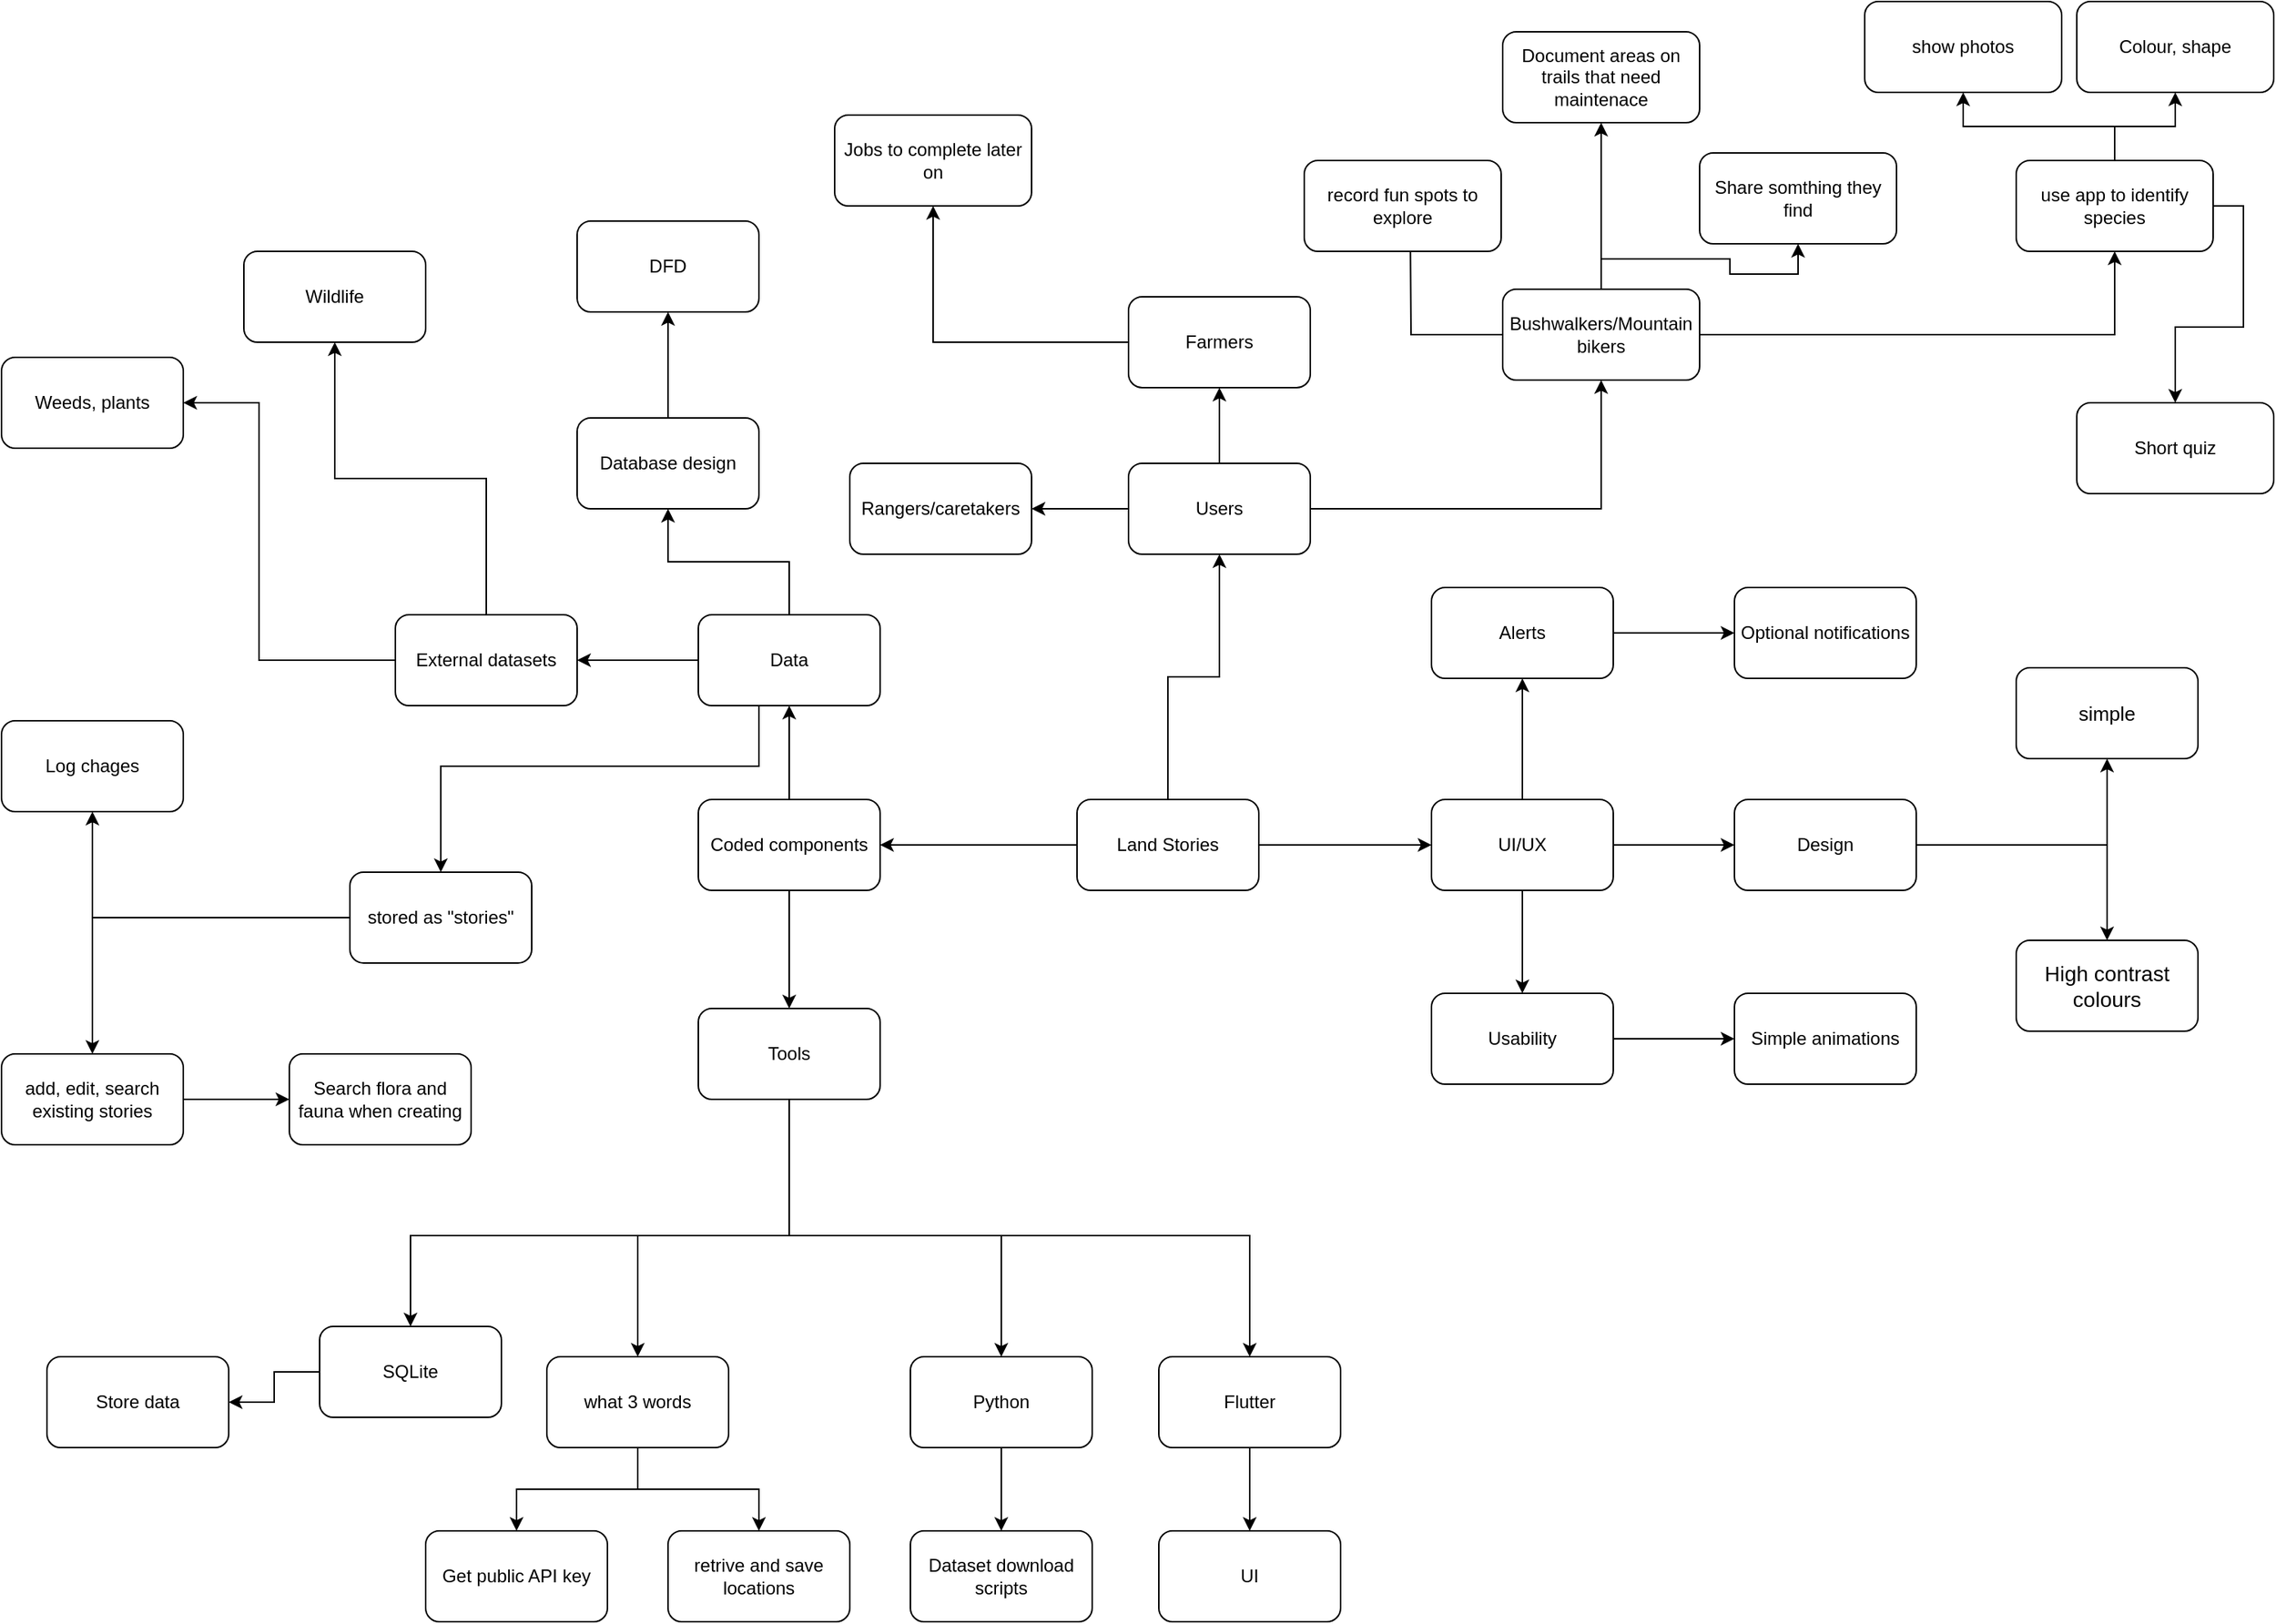 <mxfile version="13.0.3" type="device" pages="3"><diagram id="VdAE440v6fBw9fUiV-Kr" name="mind map"><mxGraphModel dx="786" dy="580" grid="1" gridSize="10" guides="1" tooltips="1" connect="1" arrows="1" fold="1" page="1" pageScale="1" pageWidth="1654" pageHeight="1169" math="0" shadow="0"><root><mxCell id="0"/><mxCell id="1" parent="0"/><mxCell id="ZliujLWq445G92sJrThK-5" style="edgeStyle=orthogonalEdgeStyle;rounded=0;orthogonalLoop=1;jettySize=auto;html=1;exitX=0;exitY=0.5;exitDx=0;exitDy=0;" parent="1" source="ZliujLWq445G92sJrThK-1" target="ZliujLWq445G92sJrThK-2" edge="1"><mxGeometry relative="1" as="geometry"/></mxCell><mxCell id="lyBX6QRQTbX3e-x0OYiJ-10" value="" style="edgeStyle=orthogonalEdgeStyle;rounded=0;orthogonalLoop=1;jettySize=auto;html=1;" parent="1" source="ZliujLWq445G92sJrThK-1" target="lyBX6QRQTbX3e-x0OYiJ-9" edge="1"><mxGeometry relative="1" as="geometry"/></mxCell><mxCell id="lyBX6QRQTbX3e-x0OYiJ-22" value="" style="edgeStyle=orthogonalEdgeStyle;rounded=0;orthogonalLoop=1;jettySize=auto;html=1;" parent="1" source="ZliujLWq445G92sJrThK-1" target="lyBX6QRQTbX3e-x0OYiJ-21" edge="1"><mxGeometry relative="1" as="geometry"/></mxCell><mxCell id="ZliujLWq445G92sJrThK-1" value="Land Stories" style="rounded=1;whiteSpace=wrap;html=1;" parent="1" vertex="1"><mxGeometry x="850" y="547" width="120" height="60" as="geometry"/></mxCell><mxCell id="lyBX6QRQTbX3e-x0OYiJ-24" value="" style="edgeStyle=orthogonalEdgeStyle;rounded=0;orthogonalLoop=1;jettySize=auto;html=1;" parent="1" source="lyBX6QRQTbX3e-x0OYiJ-21" target="lyBX6QRQTbX3e-x0OYiJ-23" edge="1"><mxGeometry relative="1" as="geometry"/></mxCell><mxCell id="-0OE6a7l4JmswZclEUaE-2" value="" style="edgeStyle=orthogonalEdgeStyle;rounded=0;orthogonalLoop=1;jettySize=auto;html=1;" parent="1" source="lyBX6QRQTbX3e-x0OYiJ-21" target="-0OE6a7l4JmswZclEUaE-1" edge="1"><mxGeometry relative="1" as="geometry"/></mxCell><mxCell id="MaMbhNZLcsr_kQO8wYuy-2" value="" style="edgeStyle=orthogonalEdgeStyle;rounded=0;orthogonalLoop=1;jettySize=auto;html=1;" parent="1" source="lyBX6QRQTbX3e-x0OYiJ-21" target="MaMbhNZLcsr_kQO8wYuy-1" edge="1"><mxGeometry relative="1" as="geometry"/></mxCell><mxCell id="lyBX6QRQTbX3e-x0OYiJ-21" value="UI/UX" style="rounded=1;whiteSpace=wrap;html=1;" parent="1" vertex="1"><mxGeometry x="1084" y="547" width="120" height="60" as="geometry"/></mxCell><mxCell id="W_c3aF4_JRdfaUFFTZ4p-11" value="" style="edgeStyle=orthogonalEdgeStyle;rounded=0;orthogonalLoop=1;jettySize=auto;html=1;" parent="1" source="MaMbhNZLcsr_kQO8wYuy-1" target="W_c3aF4_JRdfaUFFTZ4p-10" edge="1"><mxGeometry relative="1" as="geometry"/></mxCell><mxCell id="tJkLuZPGg0BD5pyh7iub-2" value="" style="edgeStyle=orthogonalEdgeStyle;rounded=0;orthogonalLoop=1;jettySize=auto;html=1;" edge="1" parent="1" source="MaMbhNZLcsr_kQO8wYuy-1" target="tJkLuZPGg0BD5pyh7iub-1"><mxGeometry relative="1" as="geometry"/></mxCell><mxCell id="MaMbhNZLcsr_kQO8wYuy-1" value="Design" style="rounded=1;whiteSpace=wrap;html=1;" parent="1" vertex="1"><mxGeometry x="1284" y="547" width="120" height="60" as="geometry"/></mxCell><mxCell id="tJkLuZPGg0BD5pyh7iub-1" value="High contrast colours" style="rounded=1;whiteSpace=wrap;html=1;fontSize=14;" vertex="1" parent="1"><mxGeometry x="1470" y="640" width="120" height="60" as="geometry"/></mxCell><mxCell id="W_c3aF4_JRdfaUFFTZ4p-10" value="simple" style="rounded=1;whiteSpace=wrap;html=1;fontSize=13;" parent="1" vertex="1"><mxGeometry x="1470" y="460" width="120" height="60" as="geometry"/></mxCell><mxCell id="-0OE6a7l4JmswZclEUaE-4" value="" style="edgeStyle=orthogonalEdgeStyle;rounded=0;orthogonalLoop=1;jettySize=auto;html=1;" parent="1" source="-0OE6a7l4JmswZclEUaE-1" target="-0OE6a7l4JmswZclEUaE-3" edge="1"><mxGeometry relative="1" as="geometry"/></mxCell><mxCell id="-0OE6a7l4JmswZclEUaE-1" value="Alerts" style="rounded=1;whiteSpace=wrap;html=1;" parent="1" vertex="1"><mxGeometry x="1084" y="407" width="120" height="60" as="geometry"/></mxCell><mxCell id="-0OE6a7l4JmswZclEUaE-3" value="Optional notifications" style="rounded=1;whiteSpace=wrap;html=1;" parent="1" vertex="1"><mxGeometry x="1284" y="407" width="120" height="60" as="geometry"/></mxCell><mxCell id="tJkLuZPGg0BD5pyh7iub-4" value="" style="edgeStyle=orthogonalEdgeStyle;rounded=0;orthogonalLoop=1;jettySize=auto;html=1;fontSize=13;" edge="1" parent="1" source="lyBX6QRQTbX3e-x0OYiJ-23" target="tJkLuZPGg0BD5pyh7iub-3"><mxGeometry relative="1" as="geometry"/></mxCell><mxCell id="lyBX6QRQTbX3e-x0OYiJ-23" value="Usability" style="rounded=1;whiteSpace=wrap;html=1;" parent="1" vertex="1"><mxGeometry x="1084" y="675" width="120" height="60" as="geometry"/></mxCell><mxCell id="tJkLuZPGg0BD5pyh7iub-3" value="Simple animations" style="rounded=1;whiteSpace=wrap;html=1;" vertex="1" parent="1"><mxGeometry x="1284" y="675" width="120" height="60" as="geometry"/></mxCell><mxCell id="lyBX6QRQTbX3e-x0OYiJ-12" value="" style="edgeStyle=orthogonalEdgeStyle;rounded=0;orthogonalLoop=1;jettySize=auto;html=1;" parent="1" source="lyBX6QRQTbX3e-x0OYiJ-9" target="lyBX6QRQTbX3e-x0OYiJ-11" edge="1"><mxGeometry relative="1" as="geometry"/></mxCell><mxCell id="lyBX6QRQTbX3e-x0OYiJ-16" value="" style="edgeStyle=orthogonalEdgeStyle;rounded=0;orthogonalLoop=1;jettySize=auto;html=1;" parent="1" source="lyBX6QRQTbX3e-x0OYiJ-9" target="lyBX6QRQTbX3e-x0OYiJ-15" edge="1"><mxGeometry relative="1" as="geometry"/></mxCell><mxCell id="lyBX6QRQTbX3e-x0OYiJ-26" value="" style="edgeStyle=orthogonalEdgeStyle;rounded=0;orthogonalLoop=1;jettySize=auto;html=1;" parent="1" source="lyBX6QRQTbX3e-x0OYiJ-9" target="lyBX6QRQTbX3e-x0OYiJ-25" edge="1"><mxGeometry relative="1" as="geometry"/></mxCell><mxCell id="lyBX6QRQTbX3e-x0OYiJ-9" value="Users" style="rounded=1;whiteSpace=wrap;html=1;" parent="1" vertex="1"><mxGeometry x="884" y="325" width="120" height="60" as="geometry"/></mxCell><mxCell id="lyBX6QRQTbX3e-x0OYiJ-25" value="Rangers/caretakers" style="rounded=1;whiteSpace=wrap;html=1;" parent="1" vertex="1"><mxGeometry x="700" y="325" width="120" height="60" as="geometry"/></mxCell><mxCell id="lyBX6QRQTbX3e-x0OYiJ-18" value="" style="edgeStyle=orthogonalEdgeStyle;rounded=0;orthogonalLoop=1;jettySize=auto;html=1;" parent="1" source="lyBX6QRQTbX3e-x0OYiJ-15" edge="1"><mxGeometry relative="1" as="geometry"><mxPoint x="1070" y="170" as="targetPoint"/></mxGeometry></mxCell><mxCell id="lyBX6QRQTbX3e-x0OYiJ-20" value="" style="edgeStyle=orthogonalEdgeStyle;rounded=0;orthogonalLoop=1;jettySize=auto;html=1;" parent="1" source="lyBX6QRQTbX3e-x0OYiJ-15" target="lyBX6QRQTbX3e-x0OYiJ-19" edge="1"><mxGeometry relative="1" as="geometry"/></mxCell><mxCell id="lyBX6QRQTbX3e-x0OYiJ-30" value="" style="edgeStyle=orthogonalEdgeStyle;rounded=0;orthogonalLoop=1;jettySize=auto;html=1;" parent="1" source="lyBX6QRQTbX3e-x0OYiJ-15" target="lyBX6QRQTbX3e-x0OYiJ-29" edge="1"><mxGeometry relative="1" as="geometry"/></mxCell><mxCell id="Hib6WsA0PBvHxR4AJHVF-2" value="" style="edgeStyle=orthogonalEdgeStyle;rounded=0;orthogonalLoop=1;jettySize=auto;html=1;" parent="1" source="lyBX6QRQTbX3e-x0OYiJ-15" target="Hib6WsA0PBvHxR4AJHVF-1" edge="1"><mxGeometry relative="1" as="geometry"/></mxCell><mxCell id="lyBX6QRQTbX3e-x0OYiJ-15" value="Bushwalkers/Mountain bikers" style="rounded=1;whiteSpace=wrap;html=1;" parent="1" vertex="1"><mxGeometry x="1131" y="210" width="130" height="60" as="geometry"/></mxCell><mxCell id="Hib6WsA0PBvHxR4AJHVF-4" value="" style="edgeStyle=orthogonalEdgeStyle;rounded=0;orthogonalLoop=1;jettySize=auto;html=1;" parent="1" source="Hib6WsA0PBvHxR4AJHVF-1" target="Hib6WsA0PBvHxR4AJHVF-3" edge="1"><mxGeometry relative="1" as="geometry"/></mxCell><mxCell id="Hib6WsA0PBvHxR4AJHVF-7" value="" style="edgeStyle=orthogonalEdgeStyle;rounded=0;orthogonalLoop=1;jettySize=auto;html=1;" parent="1" source="Hib6WsA0PBvHxR4AJHVF-1" target="Hib6WsA0PBvHxR4AJHVF-6" edge="1"><mxGeometry relative="1" as="geometry"/></mxCell><mxCell id="Hib6WsA0PBvHxR4AJHVF-9" value="" style="edgeStyle=orthogonalEdgeStyle;rounded=0;orthogonalLoop=1;jettySize=auto;html=1;" parent="1" source="Hib6WsA0PBvHxR4AJHVF-1" target="Hib6WsA0PBvHxR4AJHVF-8" edge="1"><mxGeometry relative="1" as="geometry"><Array as="points"><mxPoint x="1620" y="155"/><mxPoint x="1620" y="235"/><mxPoint x="1575" y="235"/></Array></mxGeometry></mxCell><mxCell id="Hib6WsA0PBvHxR4AJHVF-1" value="use app to identify species" style="rounded=1;whiteSpace=wrap;html=1;" parent="1" vertex="1"><mxGeometry x="1470" y="125" width="130" height="60" as="geometry"/></mxCell><mxCell id="Hib6WsA0PBvHxR4AJHVF-8" value="Short quiz" style="rounded=1;whiteSpace=wrap;html=1;" parent="1" vertex="1"><mxGeometry x="1510" y="285" width="130" height="60" as="geometry"/></mxCell><mxCell id="Hib6WsA0PBvHxR4AJHVF-6" value="show photos" style="rounded=1;whiteSpace=wrap;html=1;" parent="1" vertex="1"><mxGeometry x="1370" y="20" width="130" height="60" as="geometry"/></mxCell><mxCell id="Hib6WsA0PBvHxR4AJHVF-3" value="Colour, shape" style="rounded=1;whiteSpace=wrap;html=1;" parent="1" vertex="1"><mxGeometry x="1510" y="20" width="130" height="60" as="geometry"/></mxCell><mxCell id="lyBX6QRQTbX3e-x0OYiJ-29" value="Document areas on trails that need maintenace" style="rounded=1;whiteSpace=wrap;html=1;" parent="1" vertex="1"><mxGeometry x="1131" y="40" width="130" height="60" as="geometry"/></mxCell><mxCell id="lyBX6QRQTbX3e-x0OYiJ-19" value="Share somthing they find" style="rounded=1;whiteSpace=wrap;html=1;" parent="1" vertex="1"><mxGeometry x="1261" y="120" width="130" height="60" as="geometry"/></mxCell><mxCell id="lyBX6QRQTbX3e-x0OYiJ-17" value="record fun spots to explore" style="rounded=1;whiteSpace=wrap;html=1;" parent="1" vertex="1"><mxGeometry x="1000" y="125" width="130" height="60" as="geometry"/></mxCell><mxCell id="lyBX6QRQTbX3e-x0OYiJ-14" value="" style="edgeStyle=orthogonalEdgeStyle;rounded=0;orthogonalLoop=1;jettySize=auto;html=1;" parent="1" source="lyBX6QRQTbX3e-x0OYiJ-11" target="lyBX6QRQTbX3e-x0OYiJ-13" edge="1"><mxGeometry relative="1" as="geometry"/></mxCell><mxCell id="lyBX6QRQTbX3e-x0OYiJ-11" value="Farmers" style="rounded=1;whiteSpace=wrap;html=1;" parent="1" vertex="1"><mxGeometry x="884" y="215" width="120" height="60" as="geometry"/></mxCell><mxCell id="lyBX6QRQTbX3e-x0OYiJ-13" value="Jobs to complete later on" style="rounded=1;whiteSpace=wrap;html=1;" parent="1" vertex="1"><mxGeometry x="690" y="95" width="130" height="60" as="geometry"/></mxCell><mxCell id="ZliujLWq445G92sJrThK-7" style="edgeStyle=orthogonalEdgeStyle;rounded=0;orthogonalLoop=1;jettySize=auto;html=1;exitX=0.5;exitY=0;exitDx=0;exitDy=0;entryX=0.5;entryY=1;entryDx=0;entryDy=0;" parent="1" source="ZliujLWq445G92sJrThK-2" target="ZliujLWq445G92sJrThK-6" edge="1"><mxGeometry relative="1" as="geometry"/></mxCell><mxCell id="ZliujLWq445G92sJrThK-9" style="edgeStyle=orthogonalEdgeStyle;rounded=0;orthogonalLoop=1;jettySize=auto;html=1;exitX=0.5;exitY=1;exitDx=0;exitDy=0;entryX=0.5;entryY=0;entryDx=0;entryDy=0;" parent="1" source="ZliujLWq445G92sJrThK-2" target="ZliujLWq445G92sJrThK-8" edge="1"><mxGeometry relative="1" as="geometry"/></mxCell><mxCell id="ZliujLWq445G92sJrThK-2" value="Coded components" style="rounded=1;whiteSpace=wrap;html=1;" parent="1" vertex="1"><mxGeometry x="600" y="547" width="120" height="60" as="geometry"/></mxCell><mxCell id="ZliujLWq445G92sJrThK-18" style="edgeStyle=orthogonalEdgeStyle;rounded=0;orthogonalLoop=1;jettySize=auto;html=1;exitX=0.5;exitY=0;exitDx=0;exitDy=0;entryX=0.5;entryY=1;entryDx=0;entryDy=0;" parent="1" source="ZliujLWq445G92sJrThK-6" target="ZliujLWq445G92sJrThK-17" edge="1"><mxGeometry relative="1" as="geometry"/></mxCell><mxCell id="d91gGOzx_mSYo46jWZLX-2" value="" style="edgeStyle=orthogonalEdgeStyle;rounded=0;orthogonalLoop=1;jettySize=auto;html=1;" parent="1" source="ZliujLWq445G92sJrThK-6" target="d91gGOzx_mSYo46jWZLX-1" edge="1"><mxGeometry relative="1" as="geometry"/></mxCell><mxCell id="MaMbhNZLcsr_kQO8wYuy-10" value="" style="edgeStyle=orthogonalEdgeStyle;rounded=0;orthogonalLoop=1;jettySize=auto;html=1;" parent="1" source="ZliujLWq445G92sJrThK-6" target="MaMbhNZLcsr_kQO8wYuy-9" edge="1"><mxGeometry relative="1" as="geometry"><Array as="points"><mxPoint x="640" y="525"/><mxPoint x="430" y="525"/></Array></mxGeometry></mxCell><mxCell id="ZliujLWq445G92sJrThK-6" value="Data" style="rounded=1;whiteSpace=wrap;html=1;" parent="1" vertex="1"><mxGeometry x="600" y="425" width="120" height="60" as="geometry"/></mxCell><mxCell id="MaMbhNZLcsr_kQO8wYuy-12" value="" style="edgeStyle=orthogonalEdgeStyle;rounded=0;orthogonalLoop=1;jettySize=auto;html=1;" parent="1" source="MaMbhNZLcsr_kQO8wYuy-9" target="MaMbhNZLcsr_kQO8wYuy-11" edge="1"><mxGeometry relative="1" as="geometry"/></mxCell><mxCell id="W_c3aF4_JRdfaUFFTZ4p-2" value="" style="edgeStyle=orthogonalEdgeStyle;rounded=0;orthogonalLoop=1;jettySize=auto;html=1;" parent="1" source="MaMbhNZLcsr_kQO8wYuy-9" target="W_c3aF4_JRdfaUFFTZ4p-1" edge="1"><mxGeometry relative="1" as="geometry"/></mxCell><mxCell id="MaMbhNZLcsr_kQO8wYuy-9" value="stored as &quot;stories&quot;" style="rounded=1;whiteSpace=wrap;html=1;" parent="1" vertex="1"><mxGeometry x="370" y="595" width="120" height="60" as="geometry"/></mxCell><mxCell id="W_c3aF4_JRdfaUFFTZ4p-8" value="" style="edgeStyle=orthogonalEdgeStyle;rounded=0;orthogonalLoop=1;jettySize=auto;html=1;" parent="1" source="W_c3aF4_JRdfaUFFTZ4p-1" target="W_c3aF4_JRdfaUFFTZ4p-7" edge="1"><mxGeometry relative="1" as="geometry"/></mxCell><mxCell id="W_c3aF4_JRdfaUFFTZ4p-1" value="add, edit, search existing stories" style="rounded=1;whiteSpace=wrap;html=1;" parent="1" vertex="1"><mxGeometry x="140" y="715" width="120" height="60" as="geometry"/></mxCell><mxCell id="W_c3aF4_JRdfaUFFTZ4p-7" value="Search flora and fauna when creating" style="rounded=1;whiteSpace=wrap;html=1;" parent="1" vertex="1"><mxGeometry x="330" y="715" width="120" height="60" as="geometry"/></mxCell><mxCell id="MaMbhNZLcsr_kQO8wYuy-11" value="Log chages" style="rounded=1;whiteSpace=wrap;html=1;" parent="1" vertex="1"><mxGeometry x="140" y="495" width="120" height="60" as="geometry"/></mxCell><mxCell id="_e0RGo9Pb8kLAit0NjBA-2" value="" style="edgeStyle=orthogonalEdgeStyle;rounded=0;orthogonalLoop=1;jettySize=auto;html=1;" parent="1" source="d91gGOzx_mSYo46jWZLX-1" target="_e0RGo9Pb8kLAit0NjBA-1" edge="1"><mxGeometry relative="1" as="geometry"/></mxCell><mxCell id="_e0RGo9Pb8kLAit0NjBA-4" value="" style="edgeStyle=orthogonalEdgeStyle;rounded=0;orthogonalLoop=1;jettySize=auto;html=1;" parent="1" source="d91gGOzx_mSYo46jWZLX-1" target="_e0RGo9Pb8kLAit0NjBA-3" edge="1"><mxGeometry relative="1" as="geometry"><Array as="points"><mxPoint x="310" y="455"/><mxPoint x="310" y="285"/></Array></mxGeometry></mxCell><mxCell id="d91gGOzx_mSYo46jWZLX-1" value="External datasets" style="rounded=1;whiteSpace=wrap;html=1;" parent="1" vertex="1"><mxGeometry x="400" y="425" width="120" height="60" as="geometry"/></mxCell><mxCell id="_e0RGo9Pb8kLAit0NjBA-3" value="Weeds, plants" style="rounded=1;whiteSpace=wrap;html=1;" parent="1" vertex="1"><mxGeometry x="140" y="255" width="120" height="60" as="geometry"/></mxCell><mxCell id="_e0RGo9Pb8kLAit0NjBA-1" value="Wildlife" style="rounded=1;whiteSpace=wrap;html=1;" parent="1" vertex="1"><mxGeometry x="300" y="185" width="120" height="60" as="geometry"/></mxCell><mxCell id="ZliujLWq445G92sJrThK-11" style="edgeStyle=orthogonalEdgeStyle;rounded=0;orthogonalLoop=1;jettySize=auto;html=1;exitX=0.5;exitY=1;exitDx=0;exitDy=0;entryX=0.5;entryY=0;entryDx=0;entryDy=0;" parent="1" source="ZliujLWq445G92sJrThK-8" target="ZliujLWq445G92sJrThK-10" edge="1"><mxGeometry relative="1" as="geometry"><Array as="points"><mxPoint x="660" y="835"/><mxPoint x="560" y="835"/></Array></mxGeometry></mxCell><mxCell id="ZliujLWq445G92sJrThK-22" style="edgeStyle=orthogonalEdgeStyle;rounded=0;orthogonalLoop=1;jettySize=auto;html=1;exitX=0.5;exitY=1;exitDx=0;exitDy=0;" parent="1" source="ZliujLWq445G92sJrThK-8" target="ZliujLWq445G92sJrThK-12" edge="1"><mxGeometry relative="1" as="geometry"><Array as="points"><mxPoint x="660" y="835"/><mxPoint x="800" y="835"/></Array></mxGeometry></mxCell><mxCell id="lyBX6QRQTbX3e-x0OYiJ-2" style="edgeStyle=orthogonalEdgeStyle;rounded=0;orthogonalLoop=1;jettySize=auto;html=1;exitX=0.5;exitY=1;exitDx=0;exitDy=0;" parent="1" source="ZliujLWq445G92sJrThK-8" target="lyBX6QRQTbX3e-x0OYiJ-1" edge="1"><mxGeometry relative="1" as="geometry"><Array as="points"><mxPoint x="660" y="835"/><mxPoint x="964" y="835"/></Array></mxGeometry></mxCell><mxCell id="lyBX6QRQTbX3e-x0OYiJ-6" style="edgeStyle=orthogonalEdgeStyle;rounded=0;orthogonalLoop=1;jettySize=auto;html=1;exitX=0.5;exitY=1;exitDx=0;exitDy=0;entryX=0.5;entryY=0;entryDx=0;entryDy=0;" parent="1" source="ZliujLWq445G92sJrThK-8" target="lyBX6QRQTbX3e-x0OYiJ-3" edge="1"><mxGeometry relative="1" as="geometry"><Array as="points"><mxPoint x="660" y="835"/><mxPoint x="410" y="835"/></Array></mxGeometry></mxCell><mxCell id="ZliujLWq445G92sJrThK-8" value="Tools" style="rounded=1;whiteSpace=wrap;html=1;" parent="1" vertex="1"><mxGeometry x="600" y="685" width="120" height="60" as="geometry"/></mxCell><mxCell id="ZliujLWq445G92sJrThK-14" style="edgeStyle=orthogonalEdgeStyle;rounded=0;orthogonalLoop=1;jettySize=auto;html=1;exitX=0.5;exitY=1;exitDx=0;exitDy=0;entryX=0.5;entryY=0;entryDx=0;entryDy=0;" parent="1" source="ZliujLWq445G92sJrThK-10" target="ZliujLWq445G92sJrThK-13" edge="1"><mxGeometry relative="1" as="geometry"/></mxCell><mxCell id="ZliujLWq445G92sJrThK-16" style="edgeStyle=orthogonalEdgeStyle;rounded=0;orthogonalLoop=1;jettySize=auto;html=1;exitX=0.5;exitY=1;exitDx=0;exitDy=0;" parent="1" source="ZliujLWq445G92sJrThK-10" target="ZliujLWq445G92sJrThK-15" edge="1"><mxGeometry relative="1" as="geometry"/></mxCell><mxCell id="ZliujLWq445G92sJrThK-10" value="what 3 words" style="rounded=1;whiteSpace=wrap;html=1;" parent="1" vertex="1"><mxGeometry x="500" y="915" width="120" height="60" as="geometry"/></mxCell><mxCell id="MaMbhNZLcsr_kQO8wYuy-4" value="" style="edgeStyle=orthogonalEdgeStyle;rounded=0;orthogonalLoop=1;jettySize=auto;html=1;" parent="1" source="ZliujLWq445G92sJrThK-12" target="MaMbhNZLcsr_kQO8wYuy-3" edge="1"><mxGeometry relative="1" as="geometry"/></mxCell><mxCell id="ZliujLWq445G92sJrThK-12" value="Python" style="rounded=1;whiteSpace=wrap;html=1;" parent="1" vertex="1"><mxGeometry x="740" y="915" width="120" height="60" as="geometry"/></mxCell><mxCell id="MaMbhNZLcsr_kQO8wYuy-3" value="Dataset download scripts" style="rounded=1;whiteSpace=wrap;html=1;" parent="1" vertex="1"><mxGeometry x="740" y="1030" width="120" height="60" as="geometry"/></mxCell><mxCell id="ZliujLWq445G92sJrThK-13" value="Get public API key" style="rounded=1;whiteSpace=wrap;html=1;" parent="1" vertex="1"><mxGeometry x="420" y="1030" width="120" height="60" as="geometry"/></mxCell><mxCell id="ZliujLWq445G92sJrThK-15" value="retrive and save locations" style="rounded=1;whiteSpace=wrap;html=1;" parent="1" vertex="1"><mxGeometry x="580" y="1030" width="120" height="60" as="geometry"/></mxCell><mxCell id="ZliujLWq445G92sJrThK-20" style="edgeStyle=orthogonalEdgeStyle;rounded=0;orthogonalLoop=1;jettySize=auto;html=1;exitX=0.5;exitY=0;exitDx=0;exitDy=0;entryX=0.5;entryY=1;entryDx=0;entryDy=0;" parent="1" source="ZliujLWq445G92sJrThK-17" target="ZliujLWq445G92sJrThK-19" edge="1"><mxGeometry relative="1" as="geometry"/></mxCell><mxCell id="ZliujLWq445G92sJrThK-17" value="Database design" style="rounded=1;whiteSpace=wrap;html=1;" parent="1" vertex="1"><mxGeometry x="520" y="295" width="120" height="60" as="geometry"/></mxCell><mxCell id="ZliujLWq445G92sJrThK-19" value="DFD" style="rounded=1;whiteSpace=wrap;html=1;" parent="1" vertex="1"><mxGeometry x="520" y="165" width="120" height="60" as="geometry"/></mxCell><mxCell id="MaMbhNZLcsr_kQO8wYuy-8" value="" style="edgeStyle=orthogonalEdgeStyle;rounded=0;orthogonalLoop=1;jettySize=auto;html=1;" parent="1" source="lyBX6QRQTbX3e-x0OYiJ-1" target="MaMbhNZLcsr_kQO8wYuy-7" edge="1"><mxGeometry relative="1" as="geometry"/></mxCell><mxCell id="lyBX6QRQTbX3e-x0OYiJ-1" value="Flutter" style="rounded=1;whiteSpace=wrap;html=1;" parent="1" vertex="1"><mxGeometry x="904" y="915" width="120" height="60" as="geometry"/></mxCell><mxCell id="MaMbhNZLcsr_kQO8wYuy-7" value="UI" style="rounded=1;whiteSpace=wrap;html=1;" parent="1" vertex="1"><mxGeometry x="904" y="1030" width="120" height="60" as="geometry"/></mxCell><mxCell id="MaMbhNZLcsr_kQO8wYuy-6" value="" style="edgeStyle=orthogonalEdgeStyle;rounded=0;orthogonalLoop=1;jettySize=auto;html=1;" parent="1" source="lyBX6QRQTbX3e-x0OYiJ-3" target="MaMbhNZLcsr_kQO8wYuy-5" edge="1"><mxGeometry relative="1" as="geometry"/></mxCell><mxCell id="lyBX6QRQTbX3e-x0OYiJ-3" value="SQLite" style="rounded=1;whiteSpace=wrap;html=1;" parent="1" vertex="1"><mxGeometry x="350" y="895" width="120" height="60" as="geometry"/></mxCell><mxCell id="MaMbhNZLcsr_kQO8wYuy-5" value="Store data" style="rounded=1;whiteSpace=wrap;html=1;" parent="1" vertex="1"><mxGeometry x="170" y="915" width="120" height="60" as="geometry"/></mxCell></root></mxGraphModel></diagram><diagram id="unlb9L24WGgVCil6Z8N9" name="Users"><mxGraphModel dx="786" dy="580" grid="1" gridSize="10" guides="1" tooltips="1" connect="1" arrows="1" fold="1" page="1" pageScale="1" pageWidth="1654" pageHeight="1169" math="0" shadow="0"><root><mxCell id="cBOW3XzgepOlTs59MlUx-0"/><mxCell id="cBOW3XzgepOlTs59MlUx-1" parent="cBOW3XzgepOlTs59MlUx-0"/><mxCell id="2z53zzWFJXnYpT7HSNOh-3" value="&lt;br&gt;&lt;span style=&quot;font-weight: 700&quot;&gt;Fredrica Farmer&lt;/span&gt;&lt;br&gt;&lt;div class=&quot;page&quot; title=&quot;Page 1&quot; style=&quot;font-size: 15px&quot;&gt;&lt;div class=&quot;section&quot; style=&quot;font-size: 15px&quot;&gt;&lt;div class=&quot;layoutArea&quot; style=&quot;font-size: 15px&quot;&gt;&lt;div class=&quot;column&quot; style=&quot;font-size: 15px&quot;&gt;&#9;&#9;&#9;&#9;&#9;&#9;&lt;p style=&quot;font-size: 15px&quot;&gt;&lt;span style=&quot;font-size: 15px&quot;&gt;A land owner, she will use the app to identify, store and retrieve the location of weeds&lt;br&gt;and pests on her property as part of her weed and pest management plan.&lt;/span&gt;&lt;/p&gt;&#9;&#9;&#9;&#9;&#9;&#9;&lt;p style=&quot;font-size: 15px&quot;&gt;&lt;span style=&quot;font-size: 15px ; font-style: italic&quot;&gt;Typical Scenario: &lt;/span&gt;&lt;span style=&quot;font-size: 15px&quot;&gt;Wandering the back paddock toward dusk, Fredrica notices a plant that looks&lt;br&gt;like Fireweed. She uses the app to identify the plant, mark its location and take photos to add to&amp;nbsp;&lt;/span&gt;&lt;span&gt;a weed management plan. She will later use the app to help direct her back to the plant's&amp;nbsp;&lt;/span&gt;&lt;span&gt;location, for monitoring and eradication.&lt;/span&gt;&lt;/p&gt;&lt;/div&gt;&lt;/div&gt;&lt;/div&gt;&lt;/div&gt;&lt;div class=&quot;page&quot; title=&quot;Page 2&quot; style=&quot;font-size: 15px&quot;&gt;&lt;div class=&quot;section&quot; style=&quot;font-size: 15px&quot;&gt;&lt;div class=&quot;layoutArea&quot; style=&quot;font-size: 15px&quot;&gt;&lt;div class=&quot;column&quot; style=&quot;font-size: 15px&quot;&gt;&lt;br&gt;&#9;&#9;&#9;&#9;&#9;&#9;&lt;p style=&quot;font-size: 15px&quot;&gt;&lt;span style=&quot;font-size: 15px ; font-weight: 700&quot;&gt;Belinda and Bob Bushwalker&lt;/span&gt;&lt;/p&gt;&#9;&#9;&#9;&#9;&#9;&#9;&lt;p style=&quot;font-size: 15px&quot;&gt;&lt;span style=&quot;font-size: 15px&quot;&gt;As outdoor enthusiasts, Belinda and Bob use the app to identify, store data, and locate&lt;br&gt;wildlife and plants they see during their adventures. They also use the app to indicate the&lt;br&gt;location and other details of any rubbish they encounter on walks through State and&lt;br&gt;National parks.&lt;br&gt;&lt;/span&gt;&lt;/p&gt;&lt;p style=&quot;font-size: 15px&quot;&gt;&lt;span style=&quot;font-size: 15px ; font-style: italic&quot;&gt;Typical Scenario: &lt;/span&gt;&lt;span style=&quot;font-size: 15px&quot;&gt;On a walk to the top of Mount Barney, Belinda and Bob use the app to help&lt;br&gt;identify interesting flora and fauna they see. On their return, they notice a pile of rusted 20litre&lt;br&gt;steel drums. They use the app to record the location, and take photos to assist Park and Forest&lt;br&gt;officers with their park maintenance plans.&lt;br&gt;&lt;/span&gt;&lt;/p&gt;&lt;br&gt;&#9;&#9;&#9;&#9;&#9;&#9;&lt;p style=&quot;font-size: 15px&quot;&gt;&lt;span style=&quot;font-size: 15px ; font-weight: 700&quot;&gt;Harriet Horserider&lt;/span&gt;&lt;/p&gt;&#9;&#9;&#9;&#9;&#9;&#9;&lt;p style=&quot;font-size: 15px&quot;&gt;&lt;span style=&quot;font-size: 15px&quot;&gt;As a stock woman, Harriet uses the app to store the locations of pests, and various jobs&lt;br&gt;that need her attention she sees while riding and monitoring her cattle.&lt;/span&gt;&lt;/p&gt;&#9;&#9;&#9;&#9;&#9;&#9;&lt;p style=&quot;font-size: 15px&quot;&gt;&lt;span style=&quot;font-size: 15px ; font-style: italic&quot;&gt;Typical Scenario: &lt;/span&gt;&lt;span style=&quot;font-size: 15px&quot;&gt;While mustering, Harriet sees evidence of wild boars, noticeably where the&lt;br&gt;boars have busted through her fences. She uses the app the locate and record the damage to her&lt;br&gt;fence. Once mustering is complete, she will use the app to return to fix the fence, and to inform&lt;br&gt;the local hunter of the likely location of the pigs.&lt;br&gt;&lt;/span&gt;&lt;/p&gt;&lt;br&gt;&#9;&#9;&#9;&#9;&#9;&#9;&lt;p style=&quot;font-size: 15px&quot;&gt;&lt;span style=&quot;font-size: 15px ; font-weight: 700&quot;&gt;Robin Ryder&lt;/span&gt;&lt;/p&gt;&#9;&#9;&#9;&#9;&#9;&#9;&lt;p style=&quot;font-size: 15px&quot;&gt;&lt;span style=&quot;font-size: 15px&quot;&gt;A mountain biker, and trail maintainer, Robin uses the app to record details about&lt;br&gt;sections of the trails she rides that need attention or repairs.&lt;/span&gt;&lt;/p&gt;&#9;&#9;&#9;&#9;&#9;&#9;&lt;p style=&quot;font-size: 15px&quot;&gt;&lt;span style=&quot;font-size: 15px ; font-style: italic&quot;&gt;Typical Scenario: &lt;/span&gt;&lt;span style=&quot;font-size: 15px&quot;&gt;While riding mountain bike trails on Mt. Joyce, Robin records the location&lt;br&gt;and condition of damaged sections of the trail. The information recorded will be passed on to&lt;br&gt;the local trail-riders alliance to be added to their to do list.&lt;br&gt;&lt;/span&gt;&lt;/p&gt;&lt;br&gt;&#9;&#9;&#9;&#9;&#9;&lt;/div&gt;&lt;br&gt;&#9;&#9;&#9;&#9;&lt;/div&gt;&lt;br&gt;&#9;&#9;&#9;&lt;/div&gt;&lt;br&gt;&#9;&#9;&lt;/div&gt;" style="text;whiteSpace=wrap;html=1;fontSize=15;fontFamily=Helvetica;" parent="cBOW3XzgepOlTs59MlUx-1" vertex="1"><mxGeometry x="90" y="180" width="820" height="840" as="geometry"/></mxCell><mxCell id="2z53zzWFJXnYpT7HSNOh-4" value="&lt;font style=&quot;font-size: 29px&quot;&gt;&lt;b&gt;Users&lt;/b&gt;&lt;/font&gt;" style="text;html=1;align=center;verticalAlign=middle;resizable=0;points=[];autosize=1;fontSize=15;fontFamily=Helvetica;" parent="cBOW3XzgepOlTs59MlUx-1" vertex="1"><mxGeometry x="74" y="85" width="100" height="30" as="geometry"/></mxCell></root></mxGraphModel></diagram><diagram id="_u-EWJ-QUaL_7V39Gj6V" name="Algorithms"><mxGraphModel dx="1310" dy="967" grid="1" gridSize="10" guides="1" tooltips="1" connect="1" arrows="1" fold="1" page="1" pageScale="1" pageWidth="1654" pageHeight="1169" math="0" shadow="0"><root><mxCell id="K2UKrLPz2NrQfM0U3D73-0"/><mxCell id="K2UKrLPz2NrQfM0U3D73-1" parent="K2UKrLPz2NrQfM0U3D73-0"/><mxCell id="K2UKrLPz2NrQfM0U3D73-5" value="" style="edgeStyle=orthogonalEdgeStyle;rounded=0;orthogonalLoop=1;jettySize=auto;html=1;fontFamily=Helvetica;fontSize=15;entryX=0;entryY=0.5;entryDx=0;entryDy=0;" parent="K2UKrLPz2NrQfM0U3D73-1" source="K2UKrLPz2NrQfM0U3D73-3" target="K2UKrLPz2NrQfM0U3D73-14" edge="1"><mxGeometry relative="1" as="geometry"/></mxCell><mxCell id="K2UKrLPz2NrQfM0U3D73-3" value="Add a story" style="text;html=1;strokeColor=none;fillColor=none;align=center;verticalAlign=middle;whiteSpace=wrap;rounded=0;fontFamily=Helvetica;fontSize=15;fontStyle=1" parent="K2UKrLPz2NrQfM0U3D73-1" vertex="1"><mxGeometry x="950" y="712.5" width="70" height="30" as="geometry"/></mxCell><mxCell id="K2UKrLPz2NrQfM0U3D73-7" value="" style="edgeStyle=orthogonalEdgeStyle;rounded=0;orthogonalLoop=1;jettySize=auto;html=1;fontFamily=Helvetica;fontSize=15;" parent="K2UKrLPz2NrQfM0U3D73-1" source="K2UKrLPz2NrQfM0U3D73-4" target="K2UKrLPz2NrQfM0U3D73-6" edge="1"><mxGeometry relative="1" as="geometry"/></mxCell><mxCell id="K2UKrLPz2NrQfM0U3D73-4" value="enter stories details" style="text;html=1;strokeColor=none;fillColor=none;align=center;verticalAlign=middle;whiteSpace=wrap;rounded=0;fontFamily=Helvetica;fontSize=15;" parent="K2UKrLPz2NrQfM0U3D73-1" vertex="1"><mxGeometry x="1210" y="700" width="70" height="55" as="geometry"/></mxCell><mxCell id="K2UKrLPz2NrQfM0U3D73-17" value="" style="edgeStyle=orthogonalEdgeStyle;rounded=0;orthogonalLoop=1;jettySize=auto;html=1;fontFamily=Helvetica;fontSize=15;" parent="K2UKrLPz2NrQfM0U3D73-1" source="K2UKrLPz2NrQfM0U3D73-6" target="K2UKrLPz2NrQfM0U3D73-16" edge="1"><mxGeometry relative="1" as="geometry"/></mxCell><mxCell id="K2UKrLPz2NrQfM0U3D73-6" value="create new instance of Story class" style="text;html=1;strokeColor=none;fillColor=none;align=center;verticalAlign=middle;whiteSpace=wrap;rounded=0;fontFamily=Helvetica;fontSize=15;" parent="K2UKrLPz2NrQfM0U3D73-1" vertex="1"><mxGeometry x="1347" y="700" width="83" height="55" as="geometry"/></mxCell><mxCell id="Be9n9LM8B4junpz59QSj-27" style="edgeStyle=orthogonalEdgeStyle;rounded=0;orthogonalLoop=1;jettySize=auto;html=1;exitX=0;exitY=0;exitDx=0;exitDy=0;entryX=0.75;entryY=1;entryDx=0;entryDy=0;startArrow=none;startFill=0;endArrow=none;endFill=0;fontSize=13;" edge="1" parent="K2UKrLPz2NrQfM0U3D73-1" source="K2UKrLPz2NrQfM0U3D73-16" target="Be9n9LM8B4junpz59QSj-16"><mxGeometry relative="1" as="geometry"/></mxCell><mxCell id="K2UKrLPz2NrQfM0U3D73-16" value="insert instance into Stories table" style="text;html=1;strokeColor=none;fillColor=none;align=center;verticalAlign=middle;whiteSpace=wrap;rounded=0;fontFamily=Helvetica;fontSize=15;" parent="K2UKrLPz2NrQfM0U3D73-1" vertex="1"><mxGeometry x="1510" y="700" width="83" height="55" as="geometry"/></mxCell><mxCell id="K2UKrLPz2NrQfM0U3D73-15" style="edgeStyle=orthogonalEdgeStyle;rounded=0;orthogonalLoop=1;jettySize=auto;html=1;exitX=1;exitY=0.5;exitDx=0;exitDy=0;fontFamily=Helvetica;fontSize=15;" parent="K2UKrLPz2NrQfM0U3D73-1" source="K2UKrLPz2NrQfM0U3D73-14" target="K2UKrLPz2NrQfM0U3D73-4" edge="1"><mxGeometry relative="1" as="geometry"/></mxCell><mxCell id="K2UKrLPz2NrQfM0U3D73-14" value="get location, datetime" style="text;html=1;strokeColor=none;fillColor=none;align=center;verticalAlign=middle;whiteSpace=wrap;rounded=0;fontFamily=Helvetica;fontSize=15;" parent="K2UKrLPz2NrQfM0U3D73-1" vertex="1"><mxGeometry x="1080" y="700" width="70" height="55" as="geometry"/></mxCell><mxCell id="KTIUXSDBt11C1U7ZlYs1-3" value="" style="edgeStyle=orthogonalEdgeStyle;rounded=0;orthogonalLoop=1;jettySize=auto;html=1;" edge="1" parent="K2UKrLPz2NrQfM0U3D73-1" source="KTIUXSDBt11C1U7ZlYs1-1" target="KTIUXSDBt11C1U7ZlYs1-2"><mxGeometry relative="1" as="geometry"><Array as="points"><mxPoint x="370" y="398"/><mxPoint x="370" y="398"/></Array></mxGeometry></mxCell><mxCell id="Be9n9LM8B4junpz59QSj-2" value="" style="edgeStyle=orthogonalEdgeStyle;rounded=0;orthogonalLoop=1;jettySize=auto;html=1;fontSize=13;endArrow=none;endFill=0;" edge="1" parent="K2UKrLPz2NrQfM0U3D73-1" source="KTIUXSDBt11C1U7ZlYs1-1" target="Be9n9LM8B4junpz59QSj-0"><mxGeometry relative="1" as="geometry"><mxPoint x="325" y="450" as="targetPoint"/></mxGeometry></mxCell><mxCell id="KTIUXSDBt11C1U7ZlYs1-1" value="Modify story" style="text;html=1;strokeColor=none;fillColor=none;align=center;verticalAlign=middle;whiteSpace=wrap;rounded=0;fontFamily=Helvetica;fontSize=15;fontStyle=1" vertex="1" parent="K2UKrLPz2NrQfM0U3D73-1"><mxGeometry x="290" y="380" width="70" height="30" as="geometry"/></mxCell><mxCell id="KTIUXSDBt11C1U7ZlYs1-2" value="Navigate to modify story page" style="text;html=1;strokeColor=none;fillColor=none;align=center;verticalAlign=middle;whiteSpace=wrap;rounded=0;fontFamily=Helvetica;fontSize=15;fontStyle=0" vertex="1" parent="K2UKrLPz2NrQfM0U3D73-1"><mxGeometry x="390" y="383" width="100" height="30" as="geometry"/></mxCell><mxCell id="Be9n9LM8B4junpz59QSj-8" value="" style="edgeStyle=orthogonalEdgeStyle;rounded=0;orthogonalLoop=1;jettySize=auto;html=1;startArrow=none;startFill=0;endArrow=classic;endFill=1;fontSize=13;exitX=1;exitY=0.25;exitDx=0;exitDy=0;" edge="1" parent="K2UKrLPz2NrQfM0U3D73-1" source="KTIUXSDBt11C1U7ZlYs1-2" target="Be9n9LM8B4junpz59QSj-7"><mxGeometry relative="1" as="geometry"><mxPoint x="540" y="395" as="sourcePoint"/></mxGeometry></mxCell><mxCell id="Be9n9LM8B4junpz59QSj-11" value="" style="edgeStyle=orthogonalEdgeStyle;rounded=0;orthogonalLoop=1;jettySize=auto;html=1;startArrow=none;startFill=0;endArrow=classic;endFill=1;fontSize=13;" edge="1" parent="K2UKrLPz2NrQfM0U3D73-1" source="Be9n9LM8B4junpz59QSj-7" target="Be9n9LM8B4junpz59QSj-10"><mxGeometry relative="1" as="geometry"/></mxCell><mxCell id="Be9n9LM8B4junpz59QSj-13" value="" style="edgeStyle=orthogonalEdgeStyle;rounded=0;orthogonalLoop=1;jettySize=auto;html=1;startArrow=none;startFill=0;endArrow=classic;endFill=1;fontSize=13;" edge="1" parent="K2UKrLPz2NrQfM0U3D73-1" source="Be9n9LM8B4junpz59QSj-7" target="Be9n9LM8B4junpz59QSj-12"><mxGeometry relative="1" as="geometry"/></mxCell><mxCell id="Be9n9LM8B4junpz59QSj-7" value="Update story with new values" style="text;html=1;strokeColor=none;fillColor=none;align=center;verticalAlign=middle;whiteSpace=wrap;rounded=0;fontFamily=Helvetica;fontSize=15;fontStyle=0" vertex="1" parent="K2UKrLPz2NrQfM0U3D73-1"><mxGeometry x="580" y="370" width="110" height="30" as="geometry"/></mxCell><mxCell id="Be9n9LM8B4junpz59QSj-17" value="" style="edgeStyle=orthogonalEdgeStyle;rounded=0;orthogonalLoop=1;jettySize=auto;html=1;startArrow=none;startFill=0;endArrow=classic;endFill=1;fontSize=13;" edge="1" parent="K2UKrLPz2NrQfM0U3D73-1" source="Be9n9LM8B4junpz59QSj-12" target="Be9n9LM8B4junpz59QSj-16"><mxGeometry relative="1" as="geometry"/></mxCell><mxCell id="Be9n9LM8B4junpz59QSj-12" value="Update story with new values" style="text;html=1;strokeColor=none;fillColor=none;align=center;verticalAlign=middle;whiteSpace=wrap;rounded=0;fontFamily=Helvetica;fontSize=15;fontStyle=0" vertex="1" parent="K2UKrLPz2NrQfM0U3D73-1"><mxGeometry x="770" y="375" width="110" height="40" as="geometry"/></mxCell><mxCell id="Be9n9LM8B4junpz59QSj-26" value="" style="edgeStyle=orthogonalEdgeStyle;rounded=0;orthogonalLoop=1;jettySize=auto;html=1;startArrow=none;startFill=0;endArrow=none;endFill=0;fontSize=13;entryX=0.5;entryY=0;entryDx=0;entryDy=0;" edge="1" parent="K2UKrLPz2NrQfM0U3D73-1" source="Be9n9LM8B4junpz59QSj-16" target="K2UKrLPz2NrQfM0U3D73-3"><mxGeometry relative="1" as="geometry"><mxPoint x="985" y="610" as="targetPoint"/></mxGeometry></mxCell><mxCell id="Be9n9LM8B4junpz59QSj-28" style="edgeStyle=orthogonalEdgeStyle;rounded=0;orthogonalLoop=1;jettySize=auto;html=1;exitX=0;exitY=1;exitDx=0;exitDy=0;entryX=0.5;entryY=1;entryDx=0;entryDy=0;startArrow=none;startFill=0;endArrow=classic;endFill=1;fontSize=13;" edge="1" parent="K2UKrLPz2NrQfM0U3D73-1" source="Be9n9LM8B4junpz59QSj-16" target="KTIUXSDBt11C1U7ZlYs1-1"><mxGeometry relative="1" as="geometry"><Array as="points"><mxPoint x="880" y="530"/><mxPoint x="880" y="730"/><mxPoint x="450" y="730"/><mxPoint x="450" y="460"/><mxPoint x="325" y="460"/></Array></mxGeometry></mxCell><mxCell id="Be9n9LM8B4junpz59QSj-29" style="edgeStyle=orthogonalEdgeStyle;rounded=0;orthogonalLoop=1;jettySize=auto;html=1;exitX=0.75;exitY=0;exitDx=0;exitDy=0;entryX=0;entryY=0.5;entryDx=0;entryDy=0;startArrow=none;startFill=0;endArrow=classic;endFill=1;fontSize=13;" edge="1" parent="K2UKrLPz2NrQfM0U3D73-1" source="Be9n9LM8B4junpz59QSj-16" target="Be9n9LM8B4junpz59QSj-19"><mxGeometry relative="1" as="geometry"/></mxCell><mxCell id="Be9n9LM8B4junpz59QSj-16" value="Story View" style="text;html=1;strokeColor=none;fillColor=none;align=center;verticalAlign=middle;whiteSpace=wrap;rounded=0;fontFamily=Helvetica;fontSize=15;fontStyle=1" vertex="1" parent="K2UKrLPz2NrQfM0U3D73-1"><mxGeometry x="930" y="500" width="110" height="30" as="geometry"/></mxCell><mxCell id="Be9n9LM8B4junpz59QSj-15" value="" style="edgeStyle=orthogonalEdgeStyle;rounded=0;orthogonalLoop=1;jettySize=auto;html=1;startArrow=none;startFill=0;endArrow=classic;endFill=1;fontSize=13;" edge="1" parent="K2UKrLPz2NrQfM0U3D73-1" source="Be9n9LM8B4junpz59QSj-10" target="Be9n9LM8B4junpz59QSj-12"><mxGeometry relative="1" as="geometry"><mxPoint x="820" y="440" as="targetPoint"/></mxGeometry></mxCell><mxCell id="Be9n9LM8B4junpz59QSj-21" value="" style="edgeStyle=orthogonalEdgeStyle;rounded=0;orthogonalLoop=1;jettySize=auto;html=1;startArrow=none;startFill=0;endArrow=none;endFill=0;fontSize=13;" edge="1" parent="K2UKrLPz2NrQfM0U3D73-1" source="Be9n9LM8B4junpz59QSj-10" target="Be9n9LM8B4junpz59QSj-20"><mxGeometry relative="1" as="geometry"/></mxCell><mxCell id="Be9n9LM8B4junpz59QSj-10" value="If values == null, use old values" style="text;html=1;strokeColor=none;fillColor=none;align=center;verticalAlign=middle;whiteSpace=wrap;rounded=0;fontFamily=Helvetica;fontSize=15;fontStyle=0" vertex="1" parent="K2UKrLPz2NrQfM0U3D73-1"><mxGeometry x="570" y="480" width="130" height="70" as="geometry"/></mxCell><mxCell id="Be9n9LM8B4junpz59QSj-20" value="Old values come from storyView" style="text;html=1;strokeColor=none;fillColor=none;align=center;verticalAlign=middle;whiteSpace=wrap;rounded=0;fontFamily=Helvetica;fontSize=15;fontStyle=0" vertex="1" parent="K2UKrLPz2NrQfM0U3D73-1"><mxGeometry x="570" y="630" width="130" height="70" as="geometry"/></mxCell><mxCell id="Be9n9LM8B4junpz59QSj-0" value="stories are modified by tapping on the story/task on the storyView" style="text;html=1;align=center;verticalAlign=middle;resizable=0;points=[];autosize=1;fontSize=13;" vertex="1" parent="K2UKrLPz2NrQfM0U3D73-1"><mxGeometry y="480" width="390" height="20" as="geometry"/></mxCell><mxCell id="Be9n9LM8B4junpz59QSj-19" value="Delete story" style="text;html=1;strokeColor=none;fillColor=none;align=center;verticalAlign=middle;whiteSpace=wrap;rounded=0;fontFamily=Helvetica;fontSize=15;fontStyle=1" vertex="1" parent="K2UKrLPz2NrQfM0U3D73-1"><mxGeometry x="1060" y="380" width="70" height="30" as="geometry"/></mxCell></root></mxGraphModel></diagram></mxfile>